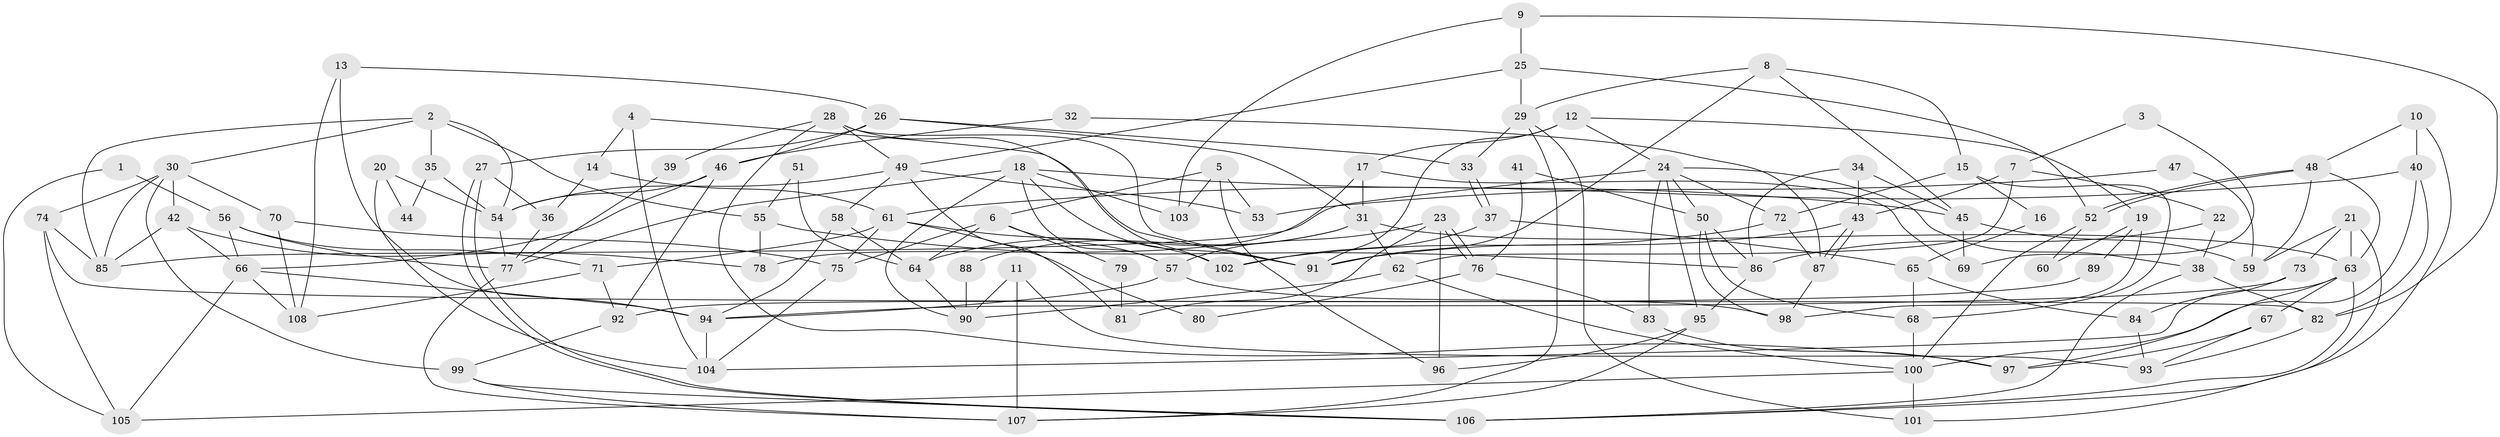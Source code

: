 // coarse degree distribution, {4: 0.1590909090909091, 10: 0.022727272727272728, 6: 0.1590909090909091, 5: 0.1590909090909091, 9: 0.09090909090909091, 12: 0.06818181818181818, 7: 0.09090909090909091, 3: 0.1590909090909091, 8: 0.022727272727272728, 2: 0.06818181818181818}
// Generated by graph-tools (version 1.1) at 2025/50/03/04/25 22:50:55]
// undirected, 108 vertices, 216 edges
graph export_dot {
  node [color=gray90,style=filled];
  1;
  2;
  3;
  4;
  5;
  6;
  7;
  8;
  9;
  10;
  11;
  12;
  13;
  14;
  15;
  16;
  17;
  18;
  19;
  20;
  21;
  22;
  23;
  24;
  25;
  26;
  27;
  28;
  29;
  30;
  31;
  32;
  33;
  34;
  35;
  36;
  37;
  38;
  39;
  40;
  41;
  42;
  43;
  44;
  45;
  46;
  47;
  48;
  49;
  50;
  51;
  52;
  53;
  54;
  55;
  56;
  57;
  58;
  59;
  60;
  61;
  62;
  63;
  64;
  65;
  66;
  67;
  68;
  69;
  70;
  71;
  72;
  73;
  74;
  75;
  76;
  77;
  78;
  79;
  80;
  81;
  82;
  83;
  84;
  85;
  86;
  87;
  88;
  89;
  90;
  91;
  92;
  93;
  94;
  95;
  96;
  97;
  98;
  99;
  100;
  101;
  102;
  103;
  104;
  105;
  106;
  107;
  108;
  1 -- 56;
  1 -- 105;
  2 -- 30;
  2 -- 85;
  2 -- 35;
  2 -- 54;
  2 -- 55;
  3 -- 69;
  3 -- 7;
  4 -- 91;
  4 -- 104;
  4 -- 14;
  5 -- 6;
  5 -- 103;
  5 -- 53;
  5 -- 96;
  6 -- 64;
  6 -- 75;
  6 -- 57;
  6 -- 79;
  7 -- 22;
  7 -- 43;
  7 -- 62;
  8 -- 45;
  8 -- 91;
  8 -- 15;
  8 -- 29;
  9 -- 82;
  9 -- 25;
  9 -- 103;
  10 -- 48;
  10 -- 40;
  10 -- 106;
  11 -- 90;
  11 -- 107;
  11 -- 93;
  12 -- 24;
  12 -- 91;
  12 -- 17;
  12 -- 19;
  13 -- 94;
  13 -- 108;
  13 -- 26;
  14 -- 36;
  14 -- 61;
  15 -- 68;
  15 -- 16;
  15 -- 72;
  16 -- 65;
  17 -- 31;
  17 -- 69;
  17 -- 78;
  18 -- 77;
  18 -- 57;
  18 -- 45;
  18 -- 90;
  18 -- 91;
  18 -- 103;
  19 -- 98;
  19 -- 60;
  19 -- 89;
  20 -- 104;
  20 -- 54;
  20 -- 44;
  21 -- 63;
  21 -- 59;
  21 -- 73;
  21 -- 101;
  22 -- 86;
  22 -- 38;
  23 -- 57;
  23 -- 76;
  23 -- 76;
  23 -- 81;
  23 -- 96;
  24 -- 95;
  24 -- 38;
  24 -- 50;
  24 -- 72;
  24 -- 83;
  24 -- 85;
  25 -- 52;
  25 -- 29;
  25 -- 49;
  26 -- 46;
  26 -- 27;
  26 -- 31;
  26 -- 33;
  27 -- 106;
  27 -- 106;
  27 -- 36;
  28 -- 102;
  28 -- 49;
  28 -- 39;
  28 -- 91;
  28 -- 97;
  29 -- 33;
  29 -- 101;
  29 -- 107;
  30 -- 70;
  30 -- 99;
  30 -- 42;
  30 -- 74;
  30 -- 85;
  31 -- 63;
  31 -- 62;
  31 -- 64;
  31 -- 88;
  32 -- 87;
  32 -- 46;
  33 -- 37;
  33 -- 37;
  34 -- 43;
  34 -- 86;
  34 -- 45;
  35 -- 54;
  35 -- 44;
  36 -- 77;
  37 -- 102;
  37 -- 65;
  38 -- 106;
  38 -- 82;
  39 -- 77;
  40 -- 61;
  40 -- 100;
  40 -- 82;
  41 -- 76;
  41 -- 50;
  42 -- 85;
  42 -- 66;
  42 -- 78;
  43 -- 91;
  43 -- 87;
  43 -- 87;
  45 -- 59;
  45 -- 69;
  46 -- 66;
  46 -- 54;
  46 -- 92;
  47 -- 59;
  47 -- 53;
  48 -- 52;
  48 -- 52;
  48 -- 63;
  48 -- 59;
  49 -- 58;
  49 -- 53;
  49 -- 54;
  49 -- 81;
  50 -- 68;
  50 -- 86;
  50 -- 98;
  51 -- 64;
  51 -- 55;
  52 -- 100;
  52 -- 60;
  54 -- 77;
  55 -- 78;
  55 -- 86;
  56 -- 77;
  56 -- 66;
  56 -- 71;
  57 -- 98;
  57 -- 94;
  58 -- 64;
  58 -- 94;
  61 -- 71;
  61 -- 75;
  61 -- 80;
  61 -- 102;
  62 -- 90;
  62 -- 100;
  63 -- 67;
  63 -- 106;
  63 -- 97;
  63 -- 104;
  64 -- 90;
  65 -- 84;
  65 -- 68;
  66 -- 105;
  66 -- 94;
  66 -- 108;
  67 -- 93;
  67 -- 97;
  68 -- 100;
  70 -- 75;
  70 -- 108;
  71 -- 92;
  71 -- 108;
  72 -- 87;
  72 -- 102;
  73 -- 94;
  73 -- 84;
  74 -- 85;
  74 -- 82;
  74 -- 105;
  75 -- 104;
  76 -- 83;
  76 -- 80;
  77 -- 107;
  79 -- 81;
  82 -- 93;
  83 -- 97;
  84 -- 93;
  86 -- 95;
  87 -- 98;
  88 -- 90;
  89 -- 92;
  92 -- 99;
  94 -- 104;
  95 -- 96;
  95 -- 107;
  99 -- 106;
  99 -- 107;
  100 -- 101;
  100 -- 105;
}
